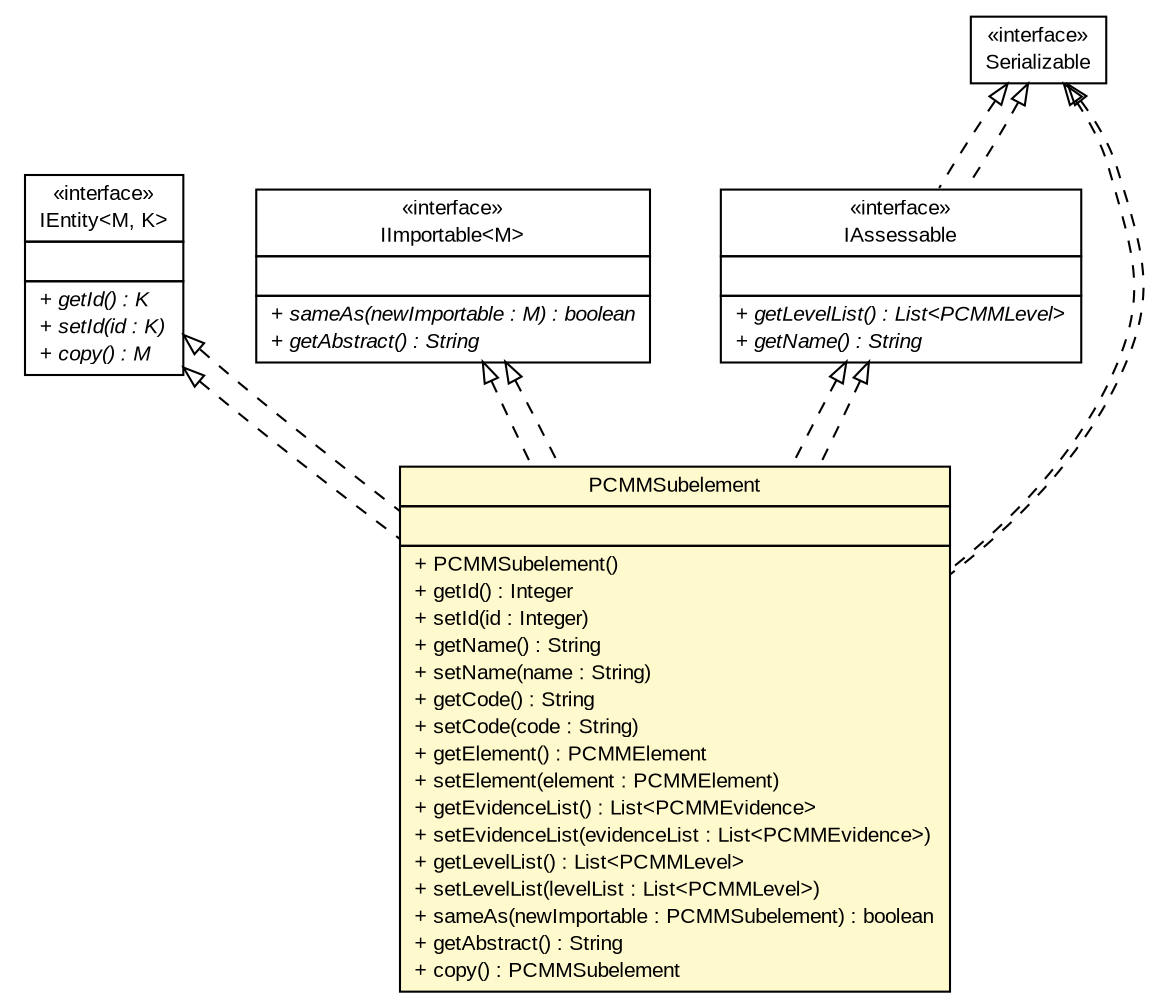 #!/usr/local/bin/dot
#
# Class diagram 
# Generated by UMLGraph version R5_6-24-gf6e263 (http://www.umlgraph.org/)
#

digraph G {
	edge [fontname="arial",fontsize=10,labelfontname="arial",labelfontsize=10];
	node [fontname="arial",fontsize=10,shape=plaintext];
	nodesep=0.25;
	ranksep=0.5;
	// gov.sandia.cf.model.IAssessable
	c305552 [label=<<table title="gov.sandia.cf.model.IAssessable" border="0" cellborder="1" cellspacing="0" cellpadding="2" port="p" href="./IAssessable.html">
		<tr><td><table border="0" cellspacing="0" cellpadding="1">
<tr><td align="center" balign="center"> &#171;interface&#187; </td></tr>
<tr><td align="center" balign="center"> IAssessable </td></tr>
		</table></td></tr>
		<tr><td><table border="0" cellspacing="0" cellpadding="1">
<tr><td align="left" balign="left">  </td></tr>
		</table></td></tr>
		<tr><td><table border="0" cellspacing="0" cellpadding="1">
<tr><td align="left" balign="left"><font face="arial italic" point-size="10.0"> + getLevelList() : List&lt;PCMMLevel&gt; </font></td></tr>
<tr><td align="left" balign="left"><font face="arial italic" point-size="10.0"> + getName() : String </font></td></tr>
		</table></td></tr>
		</table>>, URL="./IAssessable.html", fontname="arial", fontcolor="black", fontsize=10.0];
	// gov.sandia.cf.model.IEntity<M, K>
	c305553 [label=<<table title="gov.sandia.cf.model.IEntity" border="0" cellborder="1" cellspacing="0" cellpadding="2" port="p" href="./IEntity.html">
		<tr><td><table border="0" cellspacing="0" cellpadding="1">
<tr><td align="center" balign="center"> &#171;interface&#187; </td></tr>
<tr><td align="center" balign="center"> IEntity&lt;M, K&gt; </td></tr>
		</table></td></tr>
		<tr><td><table border="0" cellspacing="0" cellpadding="1">
<tr><td align="left" balign="left">  </td></tr>
		</table></td></tr>
		<tr><td><table border="0" cellspacing="0" cellpadding="1">
<tr><td align="left" balign="left"><font face="arial italic" point-size="10.0"> + getId() : K </font></td></tr>
<tr><td align="left" balign="left"><font face="arial italic" point-size="10.0"> + setId(id : K) </font></td></tr>
<tr><td align="left" balign="left"><font face="arial italic" point-size="10.0"> + copy() : M </font></td></tr>
		</table></td></tr>
		</table>>, URL="./IEntity.html", fontname="arial", fontcolor="black", fontsize=10.0];
	// gov.sandia.cf.model.IImportable<M>
	c305557 [label=<<table title="gov.sandia.cf.model.IImportable" border="0" cellborder="1" cellspacing="0" cellpadding="2" port="p" href="./IImportable.html">
		<tr><td><table border="0" cellspacing="0" cellpadding="1">
<tr><td align="center" balign="center"> &#171;interface&#187; </td></tr>
<tr><td align="center" balign="center"> IImportable&lt;M&gt; </td></tr>
		</table></td></tr>
		<tr><td><table border="0" cellspacing="0" cellpadding="1">
<tr><td align="left" balign="left">  </td></tr>
		</table></td></tr>
		<tr><td><table border="0" cellspacing="0" cellpadding="1">
<tr><td align="left" balign="left"><font face="arial italic" point-size="10.0"> + sameAs(newImportable : M) : boolean </font></td></tr>
<tr><td align="left" balign="left"><font face="arial italic" point-size="10.0"> + getAbstract() : String </font></td></tr>
		</table></td></tr>
		</table>>, URL="./IImportable.html", fontname="arial", fontcolor="black", fontsize=10.0];
	// gov.sandia.cf.model.PCMMSubelement
	c305602 [label=<<table title="gov.sandia.cf.model.PCMMSubelement" border="0" cellborder="1" cellspacing="0" cellpadding="2" port="p" bgcolor="lemonChiffon" href="./PCMMSubelement.html">
		<tr><td><table border="0" cellspacing="0" cellpadding="1">
<tr><td align="center" balign="center"> PCMMSubelement </td></tr>
		</table></td></tr>
		<tr><td><table border="0" cellspacing="0" cellpadding="1">
<tr><td align="left" balign="left">  </td></tr>
		</table></td></tr>
		<tr><td><table border="0" cellspacing="0" cellpadding="1">
<tr><td align="left" balign="left"> + PCMMSubelement() </td></tr>
<tr><td align="left" balign="left"> + getId() : Integer </td></tr>
<tr><td align="left" balign="left"> + setId(id : Integer) </td></tr>
<tr><td align="left" balign="left"> + getName() : String </td></tr>
<tr><td align="left" balign="left"> + setName(name : String) </td></tr>
<tr><td align="left" balign="left"> + getCode() : String </td></tr>
<tr><td align="left" balign="left"> + setCode(code : String) </td></tr>
<tr><td align="left" balign="left"> + getElement() : PCMMElement </td></tr>
<tr><td align="left" balign="left"> + setElement(element : PCMMElement) </td></tr>
<tr><td align="left" balign="left"> + getEvidenceList() : List&lt;PCMMEvidence&gt; </td></tr>
<tr><td align="left" balign="left"> + setEvidenceList(evidenceList : List&lt;PCMMEvidence&gt;) </td></tr>
<tr><td align="left" balign="left"> + getLevelList() : List&lt;PCMMLevel&gt; </td></tr>
<tr><td align="left" balign="left"> + setLevelList(levelList : List&lt;PCMMLevel&gt;) </td></tr>
<tr><td align="left" balign="left"> + sameAs(newImportable : PCMMSubelement) : boolean </td></tr>
<tr><td align="left" balign="left"> + getAbstract() : String </td></tr>
<tr><td align="left" balign="left"> + copy() : PCMMSubelement </td></tr>
		</table></td></tr>
		</table>>, URL="./PCMMSubelement.html", fontname="arial", fontcolor="black", fontsize=10.0];
	//gov.sandia.cf.model.IAssessable implements java.io.Serializable
	c305906:p -> c305552:p [dir=back,arrowtail=empty,style=dashed];
	//gov.sandia.cf.model.PCMMSubelement implements java.io.Serializable
	c305906:p -> c305602:p [dir=back,arrowtail=empty,style=dashed];
	//gov.sandia.cf.model.PCMMSubelement implements gov.sandia.cf.model.IEntity<M, K>
	c305553:p -> c305602:p [dir=back,arrowtail=empty,style=dashed];
	//gov.sandia.cf.model.PCMMSubelement implements gov.sandia.cf.model.IAssessable
	c305552:p -> c305602:p [dir=back,arrowtail=empty,style=dashed];
	//gov.sandia.cf.model.PCMMSubelement implements gov.sandia.cf.model.IImportable<M>
	c305557:p -> c305602:p [dir=back,arrowtail=empty,style=dashed];
	//gov.sandia.cf.model.PCMMSubelement implements java.io.Serializable
	c305906:p -> c305602:p [dir=back,arrowtail=empty,style=dashed];
	//gov.sandia.cf.model.PCMMSubelement implements gov.sandia.cf.model.IEntity<M, K>
	c305553:p -> c305602:p [dir=back,arrowtail=empty,style=dashed];
	//gov.sandia.cf.model.PCMMSubelement implements gov.sandia.cf.model.IAssessable
	c305552:p -> c305602:p [dir=back,arrowtail=empty,style=dashed];
	//gov.sandia.cf.model.PCMMSubelement implements gov.sandia.cf.model.IImportable<M>
	c305557:p -> c305602:p [dir=back,arrowtail=empty,style=dashed];
	//gov.sandia.cf.model.IAssessable implements java.io.Serializable
	c305906:p -> c305552:p [dir=back,arrowtail=empty,style=dashed];
	// java.io.Serializable
	c305906 [label=<<table title="java.io.Serializable" border="0" cellborder="1" cellspacing="0" cellpadding="2" port="p" href="http://java.sun.com/j2se/1.4.2/docs/api/java/io/Serializable.html">
		<tr><td><table border="0" cellspacing="0" cellpadding="1">
<tr><td align="center" balign="center"> &#171;interface&#187; </td></tr>
<tr><td align="center" balign="center"> Serializable </td></tr>
		</table></td></tr>
		</table>>, URL="http://java.sun.com/j2se/1.4.2/docs/api/java/io/Serializable.html", fontname="arial", fontcolor="black", fontsize=10.0];
}

